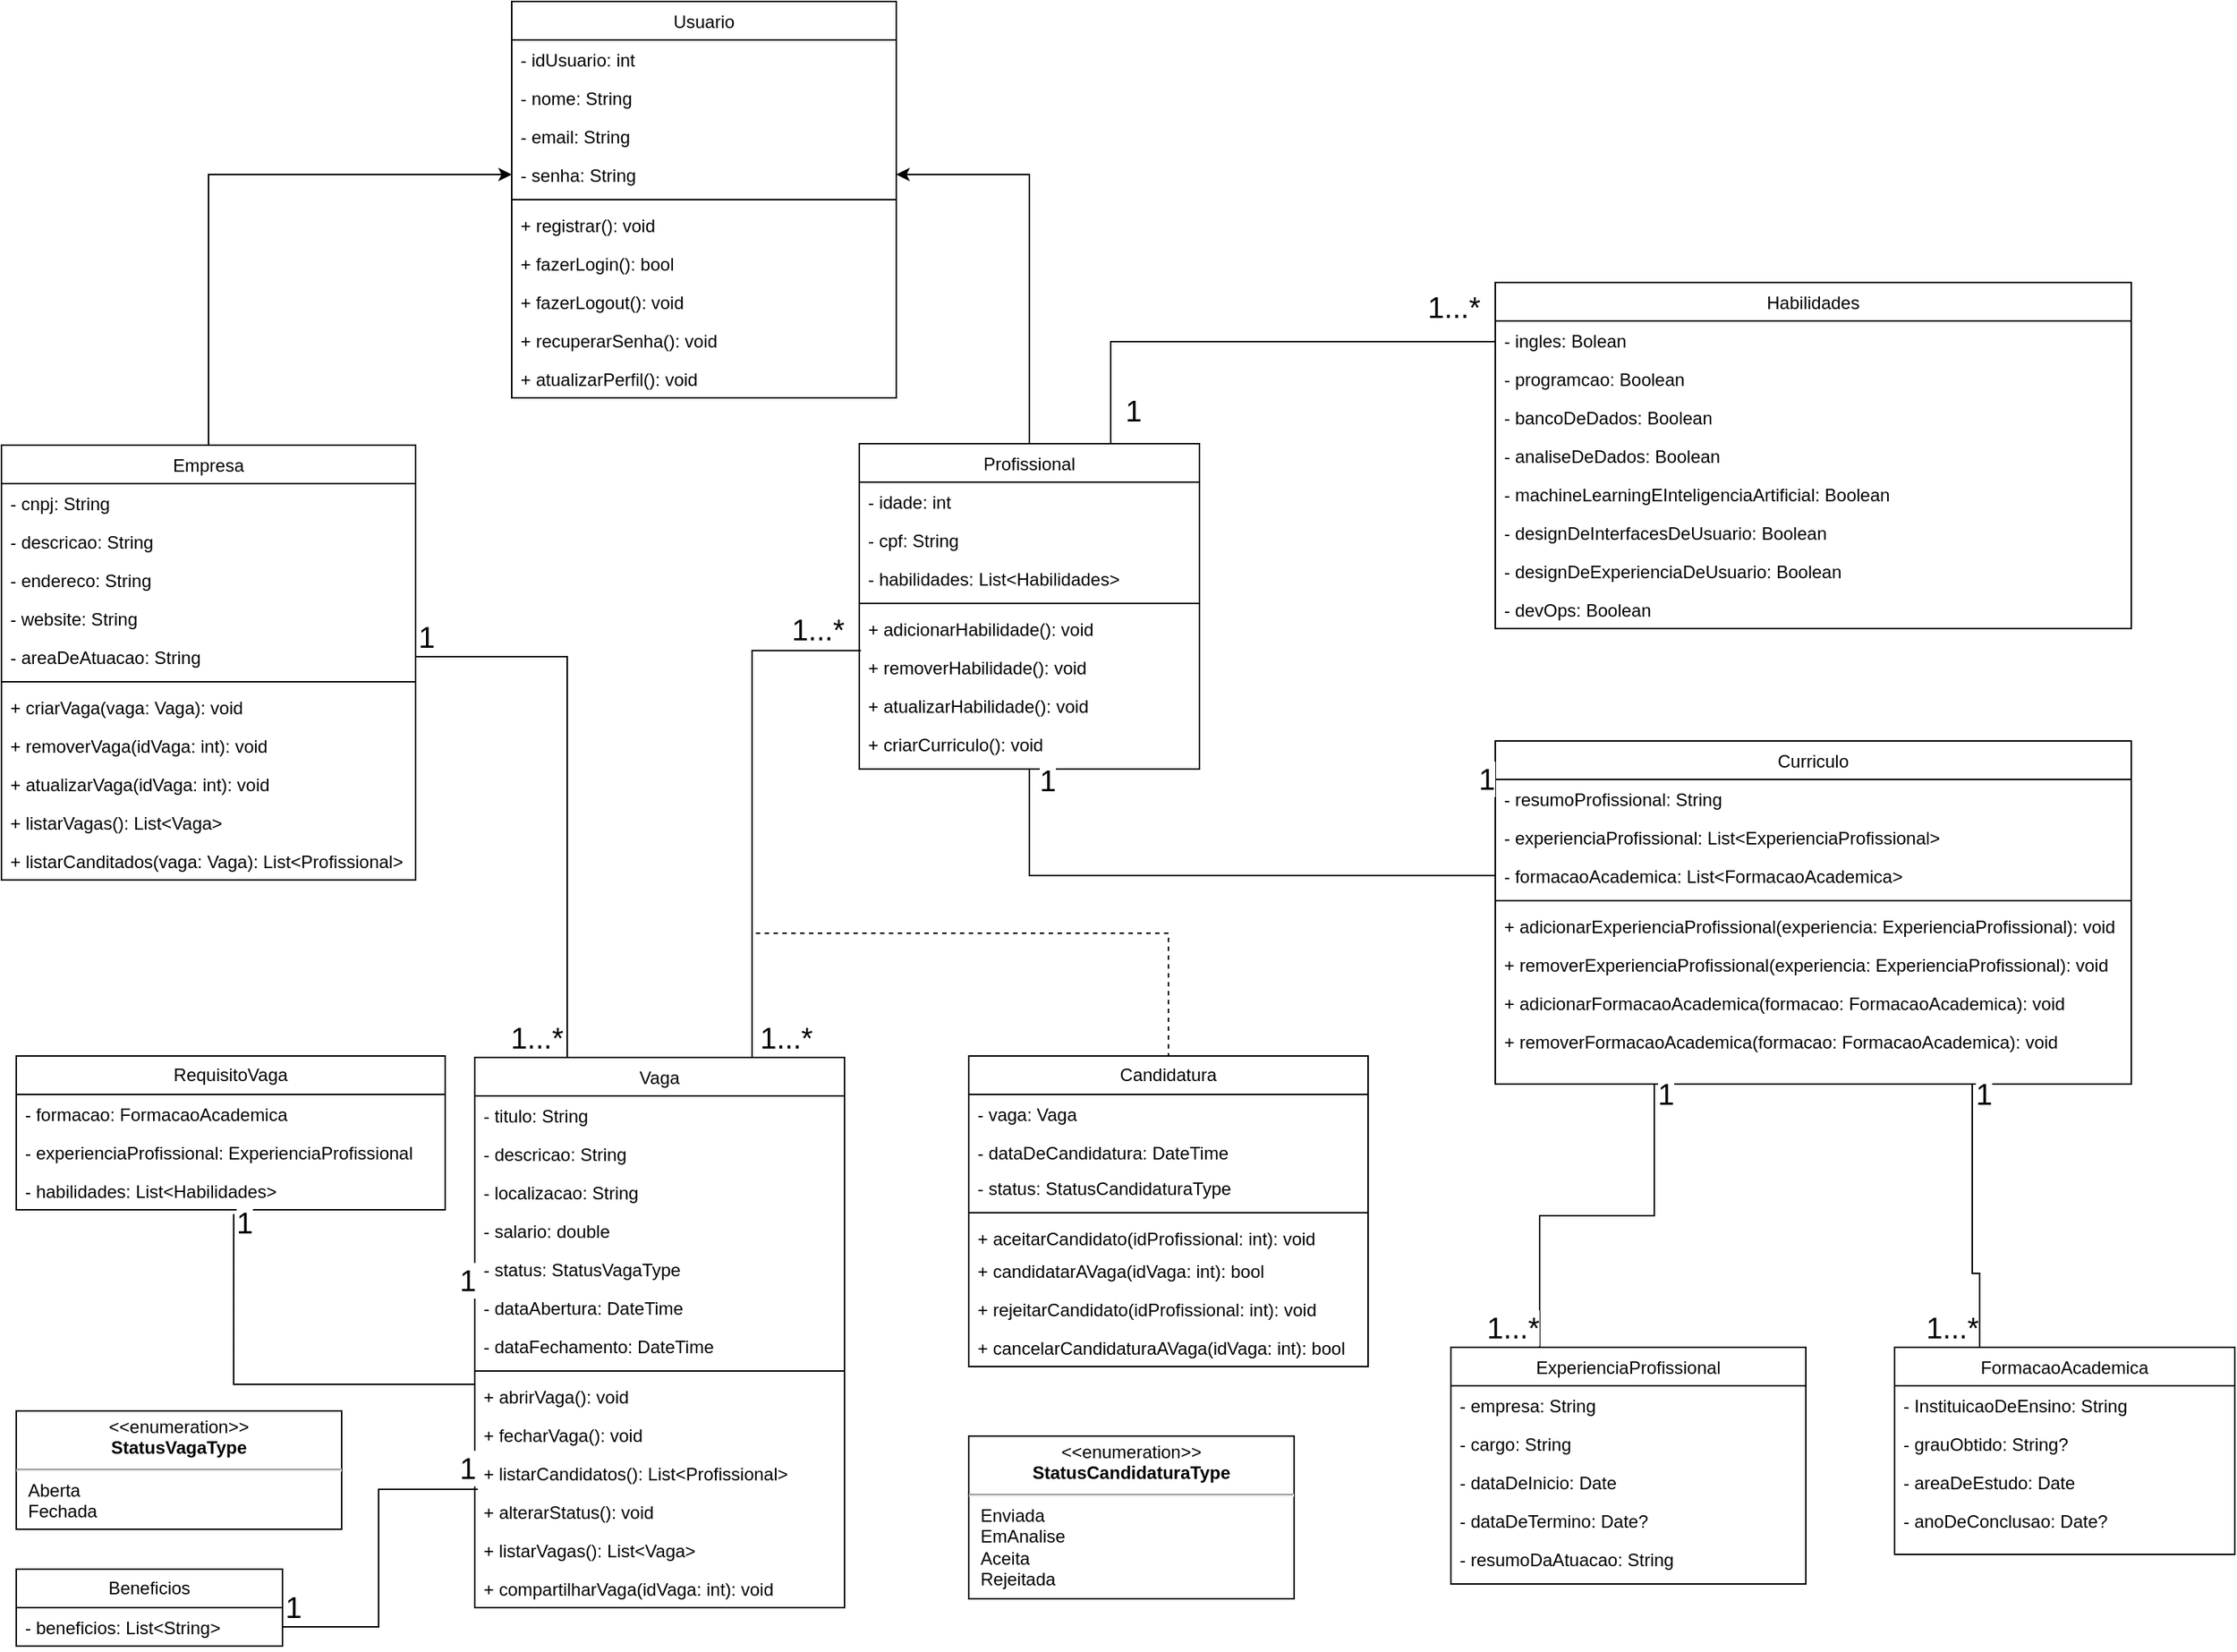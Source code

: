 <mxfile version="21.7.5" type="github">
  <diagram id="C5RBs43oDa-KdzZeNtuy" name="Page-1">
    <mxGraphModel dx="1434" dy="830" grid="1" gridSize="10" guides="1" tooltips="1" connect="1" arrows="1" fold="1" page="1" pageScale="1" pageWidth="827" pageHeight="1169" math="0" shadow="0">
      <root>
        <mxCell id="WIyWlLk6GJQsqaUBKTNV-0" />
        <mxCell id="WIyWlLk6GJQsqaUBKTNV-1" parent="WIyWlLk6GJQsqaUBKTNV-0" />
        <mxCell id="zkfFHV4jXpPFQw0GAbJ--0" value="Usuario" style="swimlane;fontStyle=0;align=center;verticalAlign=top;childLayout=stackLayout;horizontal=1;startSize=26;horizontalStack=0;resizeParent=1;resizeLast=0;collapsible=1;marginBottom=0;rounded=0;shadow=0;strokeWidth=1;" parent="WIyWlLk6GJQsqaUBKTNV-1" vertex="1">
          <mxGeometry x="455" y="28" width="260" height="268" as="geometry">
            <mxRectangle x="230" y="140" width="160" height="26" as="alternateBounds" />
          </mxGeometry>
        </mxCell>
        <mxCell id="4uDgGDQvQovnwqgLlLWQ-7" value="- idUsuario: int" style="text;align=left;verticalAlign=top;spacingLeft=4;spacingRight=4;overflow=hidden;rotatable=0;points=[[0,0.5],[1,0.5]];portConstraint=eastwest;" parent="zkfFHV4jXpPFQw0GAbJ--0" vertex="1">
          <mxGeometry y="26" width="260" height="26" as="geometry" />
        </mxCell>
        <mxCell id="zkfFHV4jXpPFQw0GAbJ--1" value="- nome: String" style="text;align=left;verticalAlign=top;spacingLeft=4;spacingRight=4;overflow=hidden;rotatable=0;points=[[0,0.5],[1,0.5]];portConstraint=eastwest;" parent="zkfFHV4jXpPFQw0GAbJ--0" vertex="1">
          <mxGeometry y="52" width="260" height="26" as="geometry" />
        </mxCell>
        <mxCell id="4uDgGDQvQovnwqgLlLWQ-32" value="- email: String" style="text;align=left;verticalAlign=top;spacingLeft=4;spacingRight=4;overflow=hidden;rotatable=0;points=[[0,0.5],[1,0.5]];portConstraint=eastwest;rounded=0;shadow=0;html=0;" parent="zkfFHV4jXpPFQw0GAbJ--0" vertex="1">
          <mxGeometry y="78" width="260" height="26" as="geometry" />
        </mxCell>
        <mxCell id="4uDgGDQvQovnwqgLlLWQ-8" value="- senha: String" style="text;align=left;verticalAlign=top;spacingLeft=4;spacingRight=4;overflow=hidden;rotatable=0;points=[[0,0.5],[1,0.5]];portConstraint=eastwest;rounded=0;shadow=0;html=0;" parent="zkfFHV4jXpPFQw0GAbJ--0" vertex="1">
          <mxGeometry y="104" width="260" height="26" as="geometry" />
        </mxCell>
        <mxCell id="4uDgGDQvQovnwqgLlLWQ-10" value="" style="line;html=1;strokeWidth=1;align=left;verticalAlign=middle;spacingTop=-1;spacingLeft=3;spacingRight=3;rotatable=0;labelPosition=right;points=[];portConstraint=eastwest;" parent="zkfFHV4jXpPFQw0GAbJ--0" vertex="1">
          <mxGeometry y="130" width="260" height="8" as="geometry" />
        </mxCell>
        <mxCell id="f13m-bQgGiQjfYcMRLaF-1" value="+ registrar(): void  " style="text;align=left;verticalAlign=top;spacingLeft=4;spacingRight=4;overflow=hidden;rotatable=0;points=[[0,0.5],[1,0.5]];portConstraint=eastwest;rounded=0;shadow=0;html=0;" parent="zkfFHV4jXpPFQw0GAbJ--0" vertex="1">
          <mxGeometry y="138" width="260" height="26" as="geometry" />
        </mxCell>
        <mxCell id="4uDgGDQvQovnwqgLlLWQ-34" value="+ fazerLogin(): bool " style="text;align=left;verticalAlign=top;spacingLeft=4;spacingRight=4;overflow=hidden;rotatable=0;points=[[0,0.5],[1,0.5]];portConstraint=eastwest;rounded=0;shadow=0;html=0;" parent="zkfFHV4jXpPFQw0GAbJ--0" vertex="1">
          <mxGeometry y="164" width="260" height="26" as="geometry" />
        </mxCell>
        <mxCell id="4uDgGDQvQovnwqgLlLWQ-35" value="+ fazerLogout(): void  " style="text;align=left;verticalAlign=top;spacingLeft=4;spacingRight=4;overflow=hidden;rotatable=0;points=[[0,0.5],[1,0.5]];portConstraint=eastwest;rounded=0;shadow=0;html=0;" parent="zkfFHV4jXpPFQw0GAbJ--0" vertex="1">
          <mxGeometry y="190" width="260" height="26" as="geometry" />
        </mxCell>
        <mxCell id="4uDgGDQvQovnwqgLlLWQ-64" value="+ recuperarSenha(): void" style="text;align=left;verticalAlign=top;spacingLeft=4;spacingRight=4;overflow=hidden;rotatable=0;points=[[0,0.5],[1,0.5]];portConstraint=eastwest;rounded=0;shadow=0;html=0;" parent="zkfFHV4jXpPFQw0GAbJ--0" vertex="1">
          <mxGeometry y="216" width="260" height="26" as="geometry" />
        </mxCell>
        <mxCell id="4uDgGDQvQovnwqgLlLWQ-9" value="+ atualizarPerfil(): void" style="text;align=left;verticalAlign=top;spacingLeft=4;spacingRight=4;overflow=hidden;rotatable=0;points=[[0,0.5],[1,0.5]];portConstraint=eastwest;rounded=0;shadow=0;html=0;" parent="zkfFHV4jXpPFQw0GAbJ--0" vertex="1">
          <mxGeometry y="242" width="260" height="26" as="geometry" />
        </mxCell>
        <mxCell id="vXgj52aU75gePnKb1QTl-6" style="edgeStyle=orthogonalEdgeStyle;rounded=0;orthogonalLoop=1;jettySize=auto;html=1;exitX=0.5;exitY=0;exitDx=0;exitDy=0;entryX=0;entryY=0.5;entryDx=0;entryDy=0;" parent="WIyWlLk6GJQsqaUBKTNV-1" source="zkfFHV4jXpPFQw0GAbJ--6" target="4uDgGDQvQovnwqgLlLWQ-8" edge="1">
          <mxGeometry relative="1" as="geometry">
            <mxPoint x="550" y="208" as="targetPoint" />
          </mxGeometry>
        </mxCell>
        <mxCell id="zkfFHV4jXpPFQw0GAbJ--6" value="Empresa" style="swimlane;fontStyle=0;align=center;verticalAlign=top;childLayout=stackLayout;horizontal=1;startSize=26;horizontalStack=0;resizeParent=1;resizeLast=0;collapsible=1;marginBottom=0;rounded=0;shadow=0;strokeWidth=1;" parent="WIyWlLk6GJQsqaUBKTNV-1" vertex="1">
          <mxGeometry x="110" y="328" width="280" height="294" as="geometry">
            <mxRectangle x="50" y="330" width="160" height="26" as="alternateBounds" />
          </mxGeometry>
        </mxCell>
        <mxCell id="zkfFHV4jXpPFQw0GAbJ--7" value="- cnpj: String" style="text;align=left;verticalAlign=top;spacingLeft=4;spacingRight=4;overflow=hidden;rotatable=0;points=[[0,0.5],[1,0.5]];portConstraint=eastwest;" parent="zkfFHV4jXpPFQw0GAbJ--6" vertex="1">
          <mxGeometry y="26" width="280" height="26" as="geometry" />
        </mxCell>
        <mxCell id="4uDgGDQvQovnwqgLlLWQ-36" value="- descricao: String" style="text;align=left;verticalAlign=top;spacingLeft=4;spacingRight=4;overflow=hidden;rotatable=0;points=[[0,0.5],[1,0.5]];portConstraint=eastwest;" parent="zkfFHV4jXpPFQw0GAbJ--6" vertex="1">
          <mxGeometry y="52" width="280" height="26" as="geometry" />
        </mxCell>
        <mxCell id="4uDgGDQvQovnwqgLlLWQ-2" value="- endereco: String" style="text;align=left;verticalAlign=top;spacingLeft=4;spacingRight=4;overflow=hidden;rotatable=0;points=[[0,0.5],[1,0.5]];portConstraint=eastwest;rounded=0;shadow=0;html=0;" parent="zkfFHV4jXpPFQw0GAbJ--6" vertex="1">
          <mxGeometry y="78" width="280" height="26" as="geometry" />
        </mxCell>
        <mxCell id="zkfFHV4jXpPFQw0GAbJ--8" value="- website: String" style="text;align=left;verticalAlign=top;spacingLeft=4;spacingRight=4;overflow=hidden;rotatable=0;points=[[0,0.5],[1,0.5]];portConstraint=eastwest;rounded=0;shadow=0;html=0;" parent="zkfFHV4jXpPFQw0GAbJ--6" vertex="1">
          <mxGeometry y="104" width="280" height="26" as="geometry" />
        </mxCell>
        <mxCell id="4uDgGDQvQovnwqgLlLWQ-18" value="- areaDeAtuacao: String" style="text;align=left;verticalAlign=top;spacingLeft=4;spacingRight=4;overflow=hidden;rotatable=0;points=[[0,0.5],[1,0.5]];portConstraint=eastwest;rounded=0;shadow=0;html=0;" parent="zkfFHV4jXpPFQw0GAbJ--6" vertex="1">
          <mxGeometry y="130" width="280" height="26" as="geometry" />
        </mxCell>
        <mxCell id="4uDgGDQvQovnwqgLlLWQ-4" value="" style="line;html=1;strokeWidth=1;align=left;verticalAlign=middle;spacingTop=-1;spacingLeft=3;spacingRight=3;rotatable=0;labelPosition=right;points=[];portConstraint=eastwest;" parent="zkfFHV4jXpPFQw0GAbJ--6" vertex="1">
          <mxGeometry y="156" width="280" height="8" as="geometry" />
        </mxCell>
        <mxCell id="4uDgGDQvQovnwqgLlLWQ-5" value="+ criarVaga(vaga: Vaga): void&#xa;" style="text;align=left;verticalAlign=top;spacingLeft=4;spacingRight=4;overflow=hidden;rotatable=0;points=[[0,0.5],[1,0.5]];portConstraint=eastwest;rounded=0;shadow=0;html=0;" parent="zkfFHV4jXpPFQw0GAbJ--6" vertex="1">
          <mxGeometry y="164" width="280" height="26" as="geometry" />
        </mxCell>
        <mxCell id="4uDgGDQvQovnwqgLlLWQ-37" value="+ removerVaga(idVaga: int): void " style="text;align=left;verticalAlign=top;spacingLeft=4;spacingRight=4;overflow=hidden;rotatable=0;points=[[0,0.5],[1,0.5]];portConstraint=eastwest;rounded=0;shadow=0;html=0;" parent="zkfFHV4jXpPFQw0GAbJ--6" vertex="1">
          <mxGeometry y="190" width="280" height="26" as="geometry" />
        </mxCell>
        <mxCell id="cgtOT6tKwcPBLXiA23HD-3" value="+ atualizarVaga(idVaga: int): void " style="text;align=left;verticalAlign=top;spacingLeft=4;spacingRight=4;overflow=hidden;rotatable=0;points=[[0,0.5],[1,0.5]];portConstraint=eastwest;rounded=0;shadow=0;html=0;" parent="zkfFHV4jXpPFQw0GAbJ--6" vertex="1">
          <mxGeometry y="216" width="280" height="26" as="geometry" />
        </mxCell>
        <mxCell id="4uDgGDQvQovnwqgLlLWQ-38" value="+ listarVagas(): List&lt;Vaga&gt;" style="text;align=left;verticalAlign=top;spacingLeft=4;spacingRight=4;overflow=hidden;rotatable=0;points=[[0,0.5],[1,0.5]];portConstraint=eastwest;rounded=0;shadow=0;html=0;" parent="zkfFHV4jXpPFQw0GAbJ--6" vertex="1">
          <mxGeometry y="242" width="280" height="26" as="geometry" />
        </mxCell>
        <mxCell id="f13m-bQgGiQjfYcMRLaF-44" value="+ listarCanditados(vaga: Vaga): List&lt;Profissional&gt;" style="text;align=left;verticalAlign=top;spacingLeft=4;spacingRight=4;overflow=hidden;rotatable=0;points=[[0,0.5],[1,0.5]];portConstraint=eastwest;rounded=0;shadow=0;html=0;" parent="zkfFHV4jXpPFQw0GAbJ--6" vertex="1">
          <mxGeometry y="268" width="280" height="26" as="geometry" />
        </mxCell>
        <mxCell id="4uDgGDQvQovnwqgLlLWQ-0" value="&lt;p style=&quot;margin:0px;margin-top:4px;text-align:center;&quot;&gt;&amp;lt;&amp;lt;enumeration&amp;gt;&amp;gt;&lt;br&gt;&lt;b&gt;StatusVagaType&lt;/b&gt;&lt;/p&gt;&lt;hr&gt;&lt;p style=&quot;margin:0px;margin-left:8px;text-align:left;&quot;&gt;Aberta&lt;br&gt;Fechada&lt;/p&gt;" style="shape=rect;html=1;overflow=fill;whiteSpace=wrap;" parent="WIyWlLk6GJQsqaUBKTNV-1" vertex="1">
          <mxGeometry x="120" y="981" width="220" height="80" as="geometry" />
        </mxCell>
        <mxCell id="vXgj52aU75gePnKb1QTl-7" style="edgeStyle=orthogonalEdgeStyle;rounded=0;orthogonalLoop=1;jettySize=auto;html=1;entryX=1;entryY=0.5;entryDx=0;entryDy=0;" parent="WIyWlLk6GJQsqaUBKTNV-1" source="4uDgGDQvQovnwqgLlLWQ-11" target="4uDgGDQvQovnwqgLlLWQ-8" edge="1">
          <mxGeometry relative="1" as="geometry" />
        </mxCell>
        <mxCell id="4uDgGDQvQovnwqgLlLWQ-11" value="Profissional" style="swimlane;fontStyle=0;align=center;verticalAlign=top;childLayout=stackLayout;horizontal=1;startSize=26;horizontalStack=0;resizeParent=1;resizeLast=0;collapsible=1;marginBottom=0;rounded=0;shadow=0;strokeWidth=1;" parent="WIyWlLk6GJQsqaUBKTNV-1" vertex="1">
          <mxGeometry x="690" y="327" width="230" height="220" as="geometry">
            <mxRectangle x="400" y="320" width="160" height="26" as="alternateBounds" />
          </mxGeometry>
        </mxCell>
        <mxCell id="4uDgGDQvQovnwqgLlLWQ-31" value="- idade: int" style="text;align=left;verticalAlign=top;spacingLeft=4;spacingRight=4;overflow=hidden;rotatable=0;points=[[0,0.5],[1,0.5]];portConstraint=eastwest;rounded=0;shadow=0;html=0;" parent="4uDgGDQvQovnwqgLlLWQ-11" vertex="1">
          <mxGeometry y="26" width="230" height="26" as="geometry" />
        </mxCell>
        <mxCell id="jIB4RymhbzWQisO5B4Tc-18" value="- cpf: String" style="text;align=left;verticalAlign=top;spacingLeft=4;spacingRight=4;overflow=hidden;rotatable=0;points=[[0,0.5],[1,0.5]];portConstraint=eastwest;rounded=0;shadow=0;html=0;" parent="4uDgGDQvQovnwqgLlLWQ-11" vertex="1">
          <mxGeometry y="52" width="230" height="26" as="geometry" />
        </mxCell>
        <mxCell id="4uDgGDQvQovnwqgLlLWQ-27" value="- habilidades: List&lt;Habilidades&gt;" style="text;align=left;verticalAlign=top;spacingLeft=4;spacingRight=4;overflow=hidden;rotatable=0;points=[[0,0.5],[1,0.5]];portConstraint=eastwest;rounded=0;shadow=0;html=0;" parent="4uDgGDQvQovnwqgLlLWQ-11" vertex="1">
          <mxGeometry y="78" width="230" height="26" as="geometry" />
        </mxCell>
        <mxCell id="4uDgGDQvQovnwqgLlLWQ-16" value="" style="line;html=1;strokeWidth=1;align=left;verticalAlign=middle;spacingTop=-1;spacingLeft=3;spacingRight=3;rotatable=0;labelPosition=right;points=[];portConstraint=eastwest;" parent="4uDgGDQvQovnwqgLlLWQ-11" vertex="1">
          <mxGeometry y="104" width="230" height="8" as="geometry" />
        </mxCell>
        <mxCell id="4uDgGDQvQovnwqgLlLWQ-54" value="+ adicionarHabilidade(): void&#xa;" style="text;align=left;verticalAlign=top;spacingLeft=4;spacingRight=4;overflow=hidden;rotatable=0;points=[[0,0.5],[1,0.5]];portConstraint=eastwest;rounded=0;shadow=0;html=0;" parent="4uDgGDQvQovnwqgLlLWQ-11" vertex="1">
          <mxGeometry y="112" width="230" height="26" as="geometry" />
        </mxCell>
        <mxCell id="eWM72MZ_hjP157QhjTCd-11" value="+ removerHabilidade(): void&#xa;" style="text;align=left;verticalAlign=top;spacingLeft=4;spacingRight=4;overflow=hidden;rotatable=0;points=[[0,0.5],[1,0.5]];portConstraint=eastwest;rounded=0;shadow=0;html=0;" parent="4uDgGDQvQovnwqgLlLWQ-11" vertex="1">
          <mxGeometry y="138" width="230" height="26" as="geometry" />
        </mxCell>
        <mxCell id="cgtOT6tKwcPBLXiA23HD-0" value="+ atualizarHabilidade(): void" style="text;align=left;verticalAlign=top;spacingLeft=4;spacingRight=4;overflow=hidden;rotatable=0;points=[[0,0.5],[1,0.5]];portConstraint=eastwest;rounded=0;shadow=0;html=0;" parent="4uDgGDQvQovnwqgLlLWQ-11" vertex="1">
          <mxGeometry y="164" width="230" height="26" as="geometry" />
        </mxCell>
        <mxCell id="f13m-bQgGiQjfYcMRLaF-2" value="+ criarCurriculo(): void" style="text;align=left;verticalAlign=top;spacingLeft=4;spacingRight=4;overflow=hidden;rotatable=0;points=[[0,0.5],[1,0.5]];portConstraint=eastwest;rounded=0;shadow=0;html=0;" parent="4uDgGDQvQovnwqgLlLWQ-11" vertex="1">
          <mxGeometry y="190" width="230" height="26" as="geometry" />
        </mxCell>
        <mxCell id="4uDgGDQvQovnwqgLlLWQ-19" value="Vaga" style="swimlane;fontStyle=0;align=center;verticalAlign=top;childLayout=stackLayout;horizontal=1;startSize=26;horizontalStack=0;resizeParent=1;resizeLast=0;collapsible=1;marginBottom=0;rounded=0;shadow=0;strokeWidth=1;" parent="WIyWlLk6GJQsqaUBKTNV-1" vertex="1">
          <mxGeometry x="430" y="742" width="250" height="372" as="geometry">
            <mxRectangle x="50" y="630" width="160" height="26" as="alternateBounds" />
          </mxGeometry>
        </mxCell>
        <mxCell id="4uDgGDQvQovnwqgLlLWQ-20" value="- titulo: String" style="text;align=left;verticalAlign=top;spacingLeft=4;spacingRight=4;overflow=hidden;rotatable=0;points=[[0,0.5],[1,0.5]];portConstraint=eastwest;" parent="4uDgGDQvQovnwqgLlLWQ-19" vertex="1">
          <mxGeometry y="26" width="250" height="26" as="geometry" />
        </mxCell>
        <mxCell id="4uDgGDQvQovnwqgLlLWQ-21" value="- descricao: String" style="text;align=left;verticalAlign=top;spacingLeft=4;spacingRight=4;overflow=hidden;rotatable=0;points=[[0,0.5],[1,0.5]];portConstraint=eastwest;rounded=0;shadow=0;html=0;" parent="4uDgGDQvQovnwqgLlLWQ-19" vertex="1">
          <mxGeometry y="52" width="250" height="26" as="geometry" />
        </mxCell>
        <mxCell id="4uDgGDQvQovnwqgLlLWQ-40" value="- localizacao: String" style="text;align=left;verticalAlign=top;spacingLeft=4;spacingRight=4;overflow=hidden;rotatable=0;points=[[0,0.5],[1,0.5]];portConstraint=eastwest;rounded=0;shadow=0;html=0;" parent="4uDgGDQvQovnwqgLlLWQ-19" vertex="1">
          <mxGeometry y="78" width="250" height="26" as="geometry" />
        </mxCell>
        <mxCell id="f13m-bQgGiQjfYcMRLaF-48" value="- salario:&amp;nbsp;double" style="text;strokeColor=none;fillColor=none;align=left;verticalAlign=top;spacingLeft=4;spacingRight=4;overflow=hidden;rotatable=0;points=[[0,0.5],[1,0.5]];portConstraint=eastwest;whiteSpace=wrap;html=1;" parent="4uDgGDQvQovnwqgLlLWQ-19" vertex="1">
          <mxGeometry y="104" width="250" height="26" as="geometry" />
        </mxCell>
        <mxCell id="4uDgGDQvQovnwqgLlLWQ-52" value="- status: StatusVagaType" style="text;align=left;verticalAlign=top;spacingLeft=4;spacingRight=4;overflow=hidden;rotatable=0;points=[[0,0.5],[1,0.5]];portConstraint=eastwest;rounded=0;shadow=0;html=0;" parent="4uDgGDQvQovnwqgLlLWQ-19" vertex="1">
          <mxGeometry y="130" width="250" height="26" as="geometry" />
        </mxCell>
        <mxCell id="4uDgGDQvQovnwqgLlLWQ-43" value="- dataAbertura: DateTime" style="text;align=left;verticalAlign=top;spacingLeft=4;spacingRight=4;overflow=hidden;rotatable=0;points=[[0,0.5],[1,0.5]];portConstraint=eastwest;rounded=0;shadow=0;html=0;" parent="4uDgGDQvQovnwqgLlLWQ-19" vertex="1">
          <mxGeometry y="156" width="250" height="26" as="geometry" />
        </mxCell>
        <mxCell id="4uDgGDQvQovnwqgLlLWQ-41" value="- dataFechamento: DateTime" style="text;align=left;verticalAlign=top;spacingLeft=4;spacingRight=4;overflow=hidden;rotatable=0;points=[[0,0.5],[1,0.5]];portConstraint=eastwest;rounded=0;shadow=0;html=0;" parent="4uDgGDQvQovnwqgLlLWQ-19" vertex="1">
          <mxGeometry y="182" width="250" height="26" as="geometry" />
        </mxCell>
        <mxCell id="4uDgGDQvQovnwqgLlLWQ-25" value="" style="line;html=1;strokeWidth=1;align=left;verticalAlign=middle;spacingTop=-1;spacingLeft=3;spacingRight=3;rotatable=0;labelPosition=right;points=[];portConstraint=eastwest;" parent="4uDgGDQvQovnwqgLlLWQ-19" vertex="1">
          <mxGeometry y="208" width="250" height="8" as="geometry" />
        </mxCell>
        <mxCell id="4uDgGDQvQovnwqgLlLWQ-45" value="+ abrirVaga(): void " style="text;align=left;verticalAlign=top;spacingLeft=4;spacingRight=4;overflow=hidden;rotatable=0;points=[[0,0.5],[1,0.5]];portConstraint=eastwest;rounded=0;shadow=0;html=0;" parent="4uDgGDQvQovnwqgLlLWQ-19" vertex="1">
          <mxGeometry y="216" width="250" height="26" as="geometry" />
        </mxCell>
        <mxCell id="4uDgGDQvQovnwqgLlLWQ-46" value="+ fecharVaga(): void " style="text;align=left;verticalAlign=top;spacingLeft=4;spacingRight=4;overflow=hidden;rotatable=0;points=[[0,0.5],[1,0.5]];portConstraint=eastwest;rounded=0;shadow=0;html=0;" parent="4uDgGDQvQovnwqgLlLWQ-19" vertex="1">
          <mxGeometry y="242" width="250" height="26" as="geometry" />
        </mxCell>
        <mxCell id="4uDgGDQvQovnwqgLlLWQ-47" value="+ listarCandidatos(): List&lt;Profissional&gt;" style="text;align=left;verticalAlign=top;spacingLeft=4;spacingRight=4;overflow=hidden;rotatable=0;points=[[0,0.5],[1,0.5]];portConstraint=eastwest;rounded=0;shadow=0;html=0;" parent="4uDgGDQvQovnwqgLlLWQ-19" vertex="1">
          <mxGeometry y="268" width="250" height="26" as="geometry" />
        </mxCell>
        <mxCell id="eWM72MZ_hjP157QhjTCd-2" value="+ alterarStatus(): void" style="text;align=left;verticalAlign=top;spacingLeft=4;spacingRight=4;overflow=hidden;rotatable=0;points=[[0,0.5],[1,0.5]];portConstraint=eastwest;rounded=0;shadow=0;html=0;" parent="4uDgGDQvQovnwqgLlLWQ-19" vertex="1">
          <mxGeometry y="294" width="250" height="26" as="geometry" />
        </mxCell>
        <mxCell id="4uDgGDQvQovnwqgLlLWQ-58" value="+ listarVagas(): List&lt;Vaga&gt;" style="text;align=left;verticalAlign=top;spacingLeft=4;spacingRight=4;overflow=hidden;rotatable=0;points=[[0,0.5],[1,0.5]];portConstraint=eastwest;rounded=0;shadow=0;html=0;" parent="4uDgGDQvQovnwqgLlLWQ-19" vertex="1">
          <mxGeometry y="320" width="250" height="26" as="geometry" />
        </mxCell>
        <mxCell id="4uDgGDQvQovnwqgLlLWQ-63" value="+ compartilharVaga(idVaga: int): void" style="text;align=left;verticalAlign=top;spacingLeft=4;spacingRight=4;overflow=hidden;rotatable=0;points=[[0,0.5],[1,0.5]];portConstraint=eastwest;rounded=0;shadow=0;html=0;" parent="4uDgGDQvQovnwqgLlLWQ-19" vertex="1">
          <mxGeometry y="346" width="250" height="26" as="geometry" />
        </mxCell>
        <mxCell id="jzrNyIMTzpLRvtY5C_nk-0" value="RequisitoVaga" style="swimlane;fontStyle=0;childLayout=stackLayout;horizontal=1;startSize=26;fillColor=none;horizontalStack=0;resizeParent=1;resizeParentMax=0;resizeLast=0;collapsible=1;marginBottom=0;whiteSpace=wrap;html=1;" parent="WIyWlLk6GJQsqaUBKTNV-1" vertex="1">
          <mxGeometry x="120" y="741" width="290" height="104" as="geometry">
            <mxRectangle x="320" y="976" width="90" height="30" as="alternateBounds" />
          </mxGeometry>
        </mxCell>
        <mxCell id="jzrNyIMTzpLRvtY5C_nk-5" value="- formacao: FormacaoAcademica" style="text;align=left;verticalAlign=top;spacingLeft=4;spacingRight=4;overflow=hidden;rotatable=0;points=[[0,0.5],[1,0.5]];portConstraint=eastwest;rounded=0;shadow=0;html=0;" parent="jzrNyIMTzpLRvtY5C_nk-0" vertex="1">
          <mxGeometry y="26" width="290" height="26" as="geometry" />
        </mxCell>
        <mxCell id="jzrNyIMTzpLRvtY5C_nk-6" value="- experienciaProfissional: ExperienciaProfissional" style="text;align=left;verticalAlign=top;spacingLeft=4;spacingRight=4;overflow=hidden;rotatable=0;points=[[0,0.5],[1,0.5]];portConstraint=eastwest;rounded=0;shadow=0;html=0;" parent="jzrNyIMTzpLRvtY5C_nk-0" vertex="1">
          <mxGeometry y="52" width="290" height="26" as="geometry" />
        </mxCell>
        <mxCell id="jzrNyIMTzpLRvtY5C_nk-7" value="- habilidades: List&lt;Habilidades&gt;" style="text;align=left;verticalAlign=top;spacingLeft=4;spacingRight=4;overflow=hidden;rotatable=0;points=[[0,0.5],[1,0.5]];portConstraint=eastwest;rounded=0;shadow=0;html=0;" parent="jzrNyIMTzpLRvtY5C_nk-0" vertex="1">
          <mxGeometry y="78" width="290" height="26" as="geometry" />
        </mxCell>
        <mxCell id="eWM72MZ_hjP157QhjTCd-3" value="Candidatura" style="swimlane;fontStyle=0;childLayout=stackLayout;horizontal=1;startSize=26;fillColor=none;horizontalStack=0;resizeParent=1;resizeParentMax=0;resizeLast=0;collapsible=1;marginBottom=0;whiteSpace=wrap;html=1;" parent="WIyWlLk6GJQsqaUBKTNV-1" vertex="1">
          <mxGeometry x="764" y="741" width="270" height="210" as="geometry">
            <mxRectangle x="320" y="976" width="90" height="30" as="alternateBounds" />
          </mxGeometry>
        </mxCell>
        <mxCell id="eWM72MZ_hjP157QhjTCd-8" value="- vaga: Vaga" style="text;align=left;verticalAlign=top;spacingLeft=4;spacingRight=4;overflow=hidden;rotatable=0;points=[[0,0.5],[1,0.5]];portConstraint=eastwest;rounded=0;shadow=0;html=0;" parent="eWM72MZ_hjP157QhjTCd-3" vertex="1">
          <mxGeometry y="26" width="270" height="26" as="geometry" />
        </mxCell>
        <mxCell id="eWM72MZ_hjP157QhjTCd-7" value="- dataDeCandidatura: DateTime" style="text;align=left;verticalAlign=top;spacingLeft=4;spacingRight=4;overflow=hidden;rotatable=0;points=[[0,0.5],[1,0.5]];portConstraint=eastwest;rounded=0;shadow=0;html=0;" parent="eWM72MZ_hjP157QhjTCd-3" vertex="1">
          <mxGeometry y="52" width="270" height="24" as="geometry" />
        </mxCell>
        <mxCell id="f13m-bQgGiQjfYcMRLaF-51" value="- status: StatusCandidaturaType" style="text;align=left;verticalAlign=top;spacingLeft=4;spacingRight=4;overflow=hidden;rotatable=0;points=[[0,0.5],[1,0.5]];portConstraint=eastwest;rounded=0;shadow=0;html=0;" parent="eWM72MZ_hjP157QhjTCd-3" vertex="1">
          <mxGeometry y="76" width="270" height="26" as="geometry" />
        </mxCell>
        <mxCell id="eWM72MZ_hjP157QhjTCd-10" value="" style="line;html=1;strokeWidth=1;align=left;verticalAlign=middle;spacingTop=-1;spacingLeft=3;spacingRight=3;rotatable=0;labelPosition=right;points=[];portConstraint=eastwest;" parent="eWM72MZ_hjP157QhjTCd-3" vertex="1">
          <mxGeometry y="102" width="270" height="8" as="geometry" />
        </mxCell>
        <mxCell id="4uDgGDQvQovnwqgLlLWQ-48" value=" + aceitarCandidato(idProfissional: int): void " style="text;align=left;verticalAlign=top;spacingLeft=4;spacingRight=4;overflow=hidden;rotatable=0;points=[[0,0.5],[1,0.5]];portConstraint=eastwest;rounded=0;shadow=0;html=0;" parent="eWM72MZ_hjP157QhjTCd-3" vertex="1">
          <mxGeometry y="110" width="270" height="22" as="geometry" />
        </mxCell>
        <mxCell id="4uDgGDQvQovnwqgLlLWQ-59" value="+ candidatarAVaga(idVaga: int): bool " style="text;align=left;verticalAlign=top;spacingLeft=4;spacingRight=4;overflow=hidden;rotatable=0;points=[[0,0.5],[1,0.5]];portConstraint=eastwest;rounded=0;shadow=0;html=0;" parent="eWM72MZ_hjP157QhjTCd-3" vertex="1">
          <mxGeometry y="132" width="270" height="26" as="geometry" />
        </mxCell>
        <mxCell id="4uDgGDQvQovnwqgLlLWQ-49" value="+ rejeitarCandidato(idProfissional: int): void" style="text;align=left;verticalAlign=top;spacingLeft=4;spacingRight=4;overflow=hidden;rotatable=0;points=[[0,0.5],[1,0.5]];portConstraint=eastwest;rounded=0;shadow=0;html=0;" parent="eWM72MZ_hjP157QhjTCd-3" vertex="1">
          <mxGeometry y="158" width="270" height="26" as="geometry" />
        </mxCell>
        <mxCell id="4uDgGDQvQovnwqgLlLWQ-60" value="+ cancelarCandidaturaAVaga(idVaga: int): bool " style="text;align=left;verticalAlign=top;spacingLeft=4;spacingRight=4;overflow=hidden;rotatable=0;points=[[0,0.5],[1,0.5]];portConstraint=eastwest;rounded=0;shadow=0;html=0;" parent="eWM72MZ_hjP157QhjTCd-3" vertex="1">
          <mxGeometry y="184" width="270" height="26" as="geometry" />
        </mxCell>
        <mxCell id="f13m-bQgGiQjfYcMRLaF-6" value="Curriculo" style="swimlane;fontStyle=0;align=center;verticalAlign=top;childLayout=stackLayout;horizontal=1;startSize=26;horizontalStack=0;resizeParent=1;resizeLast=0;collapsible=1;marginBottom=0;rounded=0;shadow=0;strokeWidth=1;" parent="WIyWlLk6GJQsqaUBKTNV-1" vertex="1">
          <mxGeometry x="1120" y="528" width="430" height="232" as="geometry">
            <mxRectangle x="50" y="630" width="160" height="26" as="alternateBounds" />
          </mxGeometry>
        </mxCell>
        <mxCell id="f13m-bQgGiQjfYcMRLaF-9" value="- resumoProfissional: String" style="text;align=left;verticalAlign=top;spacingLeft=4;spacingRight=4;overflow=hidden;rotatable=0;points=[[0,0.5],[1,0.5]];portConstraint=eastwest;rounded=0;shadow=0;html=0;" parent="f13m-bQgGiQjfYcMRLaF-6" vertex="1">
          <mxGeometry y="26" width="430" height="26" as="geometry" />
        </mxCell>
        <mxCell id="f13m-bQgGiQjfYcMRLaF-10" value="- experienciaProfissional: List&lt;ExperienciaProfissional&gt;" style="text;align=left;verticalAlign=top;spacingLeft=4;spacingRight=4;overflow=hidden;rotatable=0;points=[[0,0.5],[1,0.5]];portConstraint=eastwest;rounded=0;shadow=0;html=0;" parent="f13m-bQgGiQjfYcMRLaF-6" vertex="1">
          <mxGeometry y="52" width="430" height="26" as="geometry" />
        </mxCell>
        <mxCell id="f13m-bQgGiQjfYcMRLaF-23" value="- formacaoAcademica: List&lt;FormacaoAcademica&gt;" style="text;align=left;verticalAlign=top;spacingLeft=4;spacingRight=4;overflow=hidden;rotatable=0;points=[[0,0.5],[1,0.5]];portConstraint=eastwest;rounded=0;shadow=0;html=0;" parent="f13m-bQgGiQjfYcMRLaF-6" vertex="1">
          <mxGeometry y="78" width="430" height="26" as="geometry" />
        </mxCell>
        <mxCell id="f13m-bQgGiQjfYcMRLaF-16" value="" style="line;html=1;strokeWidth=1;align=left;verticalAlign=middle;spacingTop=-1;spacingLeft=3;spacingRight=3;rotatable=0;labelPosition=right;points=[];portConstraint=eastwest;" parent="f13m-bQgGiQjfYcMRLaF-6" vertex="1">
          <mxGeometry y="104" width="430" height="8" as="geometry" />
        </mxCell>
        <mxCell id="f13m-bQgGiQjfYcMRLaF-17" value="+ adicionarExperienciaProfissional(experiencia: ExperienciaProfissional): void" style="text;align=left;verticalAlign=top;spacingLeft=4;spacingRight=4;overflow=hidden;rotatable=0;points=[[0,0.5],[1,0.5]];portConstraint=eastwest;rounded=0;shadow=0;html=0;" parent="f13m-bQgGiQjfYcMRLaF-6" vertex="1">
          <mxGeometry y="112" width="430" height="26" as="geometry" />
        </mxCell>
        <mxCell id="f13m-bQgGiQjfYcMRLaF-24" value="+ removerExperienciaProfissional(experiencia: ExperienciaProfissional): void" style="text;align=left;verticalAlign=top;spacingLeft=4;spacingRight=4;overflow=hidden;rotatable=0;points=[[0,0.5],[1,0.5]];portConstraint=eastwest;rounded=0;shadow=0;html=0;" parent="f13m-bQgGiQjfYcMRLaF-6" vertex="1">
          <mxGeometry y="138" width="430" height="26" as="geometry" />
        </mxCell>
        <mxCell id="f13m-bQgGiQjfYcMRLaF-25" value="+ adicionarFormacaoAcademica(formacao: FormacaoAcademica): void" style="text;align=left;verticalAlign=top;spacingLeft=4;spacingRight=4;overflow=hidden;rotatable=0;points=[[0,0.5],[1,0.5]];portConstraint=eastwest;rounded=0;shadow=0;html=0;" parent="f13m-bQgGiQjfYcMRLaF-6" vertex="1">
          <mxGeometry y="164" width="430" height="26" as="geometry" />
        </mxCell>
        <mxCell id="f13m-bQgGiQjfYcMRLaF-26" value="+ removerFormacaoAcademica(formacao: FormacaoAcademica): void" style="text;align=left;verticalAlign=top;spacingLeft=4;spacingRight=4;overflow=hidden;rotatable=0;points=[[0,0.5],[1,0.5]];portConstraint=eastwest;rounded=0;shadow=0;html=0;" parent="f13m-bQgGiQjfYcMRLaF-6" vertex="1">
          <mxGeometry y="190" width="430" height="26" as="geometry" />
        </mxCell>
        <mxCell id="f13m-bQgGiQjfYcMRLaF-27" value="ExperienciaProfissional" style="swimlane;fontStyle=0;align=center;verticalAlign=top;childLayout=stackLayout;horizontal=1;startSize=26;horizontalStack=0;resizeParent=1;resizeLast=0;collapsible=1;marginBottom=0;rounded=0;shadow=0;strokeWidth=1;" parent="WIyWlLk6GJQsqaUBKTNV-1" vertex="1">
          <mxGeometry x="1090" y="938" width="240" height="160" as="geometry">
            <mxRectangle x="50" y="630" width="160" height="26" as="alternateBounds" />
          </mxGeometry>
        </mxCell>
        <mxCell id="f13m-bQgGiQjfYcMRLaF-28" value="- empresa: String" style="text;align=left;verticalAlign=top;spacingLeft=4;spacingRight=4;overflow=hidden;rotatable=0;points=[[0,0.5],[1,0.5]];portConstraint=eastwest;" parent="f13m-bQgGiQjfYcMRLaF-27" vertex="1">
          <mxGeometry y="26" width="240" height="26" as="geometry" />
        </mxCell>
        <mxCell id="f13m-bQgGiQjfYcMRLaF-29" value="- cargo: String" style="text;align=left;verticalAlign=top;spacingLeft=4;spacingRight=4;overflow=hidden;rotatable=0;points=[[0,0.5],[1,0.5]];portConstraint=eastwest;" parent="f13m-bQgGiQjfYcMRLaF-27" vertex="1">
          <mxGeometry y="52" width="240" height="26" as="geometry" />
        </mxCell>
        <mxCell id="f13m-bQgGiQjfYcMRLaF-30" value="- dataDeInicio: Date" style="text;align=left;verticalAlign=top;spacingLeft=4;spacingRight=4;overflow=hidden;rotatable=0;points=[[0,0.5],[1,0.5]];portConstraint=eastwest;rounded=0;shadow=0;html=0;" parent="f13m-bQgGiQjfYcMRLaF-27" vertex="1">
          <mxGeometry y="78" width="240" height="26" as="geometry" />
        </mxCell>
        <mxCell id="f13m-bQgGiQjfYcMRLaF-31" value="- dataDeTermino: Date?" style="text;align=left;verticalAlign=top;spacingLeft=4;spacingRight=4;overflow=hidden;rotatable=0;points=[[0,0.5],[1,0.5]];portConstraint=eastwest;rounded=0;shadow=0;html=0;" parent="f13m-bQgGiQjfYcMRLaF-27" vertex="1">
          <mxGeometry y="104" width="240" height="26" as="geometry" />
        </mxCell>
        <mxCell id="f13m-bQgGiQjfYcMRLaF-32" value="- resumoDaAtuacao: String" style="text;align=left;verticalAlign=top;spacingLeft=4;spacingRight=4;overflow=hidden;rotatable=0;points=[[0,0.5],[1,0.5]];portConstraint=eastwest;rounded=0;shadow=0;html=0;" parent="f13m-bQgGiQjfYcMRLaF-27" vertex="1">
          <mxGeometry y="130" width="240" height="26" as="geometry" />
        </mxCell>
        <mxCell id="f13m-bQgGiQjfYcMRLaF-38" value="FormacaoAcademica" style="swimlane;fontStyle=0;align=center;verticalAlign=top;childLayout=stackLayout;horizontal=1;startSize=26;horizontalStack=0;resizeParent=1;resizeLast=0;collapsible=1;marginBottom=0;rounded=0;shadow=0;strokeWidth=1;" parent="WIyWlLk6GJQsqaUBKTNV-1" vertex="1">
          <mxGeometry x="1390" y="938" width="230" height="140" as="geometry">
            <mxRectangle x="50" y="630" width="160" height="26" as="alternateBounds" />
          </mxGeometry>
        </mxCell>
        <mxCell id="f13m-bQgGiQjfYcMRLaF-39" value="- InstituicaoDeEnsino: String" style="text;align=left;verticalAlign=top;spacingLeft=4;spacingRight=4;overflow=hidden;rotatable=0;points=[[0,0.5],[1,0.5]];portConstraint=eastwest;" parent="f13m-bQgGiQjfYcMRLaF-38" vertex="1">
          <mxGeometry y="26" width="230" height="26" as="geometry" />
        </mxCell>
        <mxCell id="f13m-bQgGiQjfYcMRLaF-40" value="- grauObtido: String?" style="text;align=left;verticalAlign=top;spacingLeft=4;spacingRight=4;overflow=hidden;rotatable=0;points=[[0,0.5],[1,0.5]];portConstraint=eastwest;" parent="f13m-bQgGiQjfYcMRLaF-38" vertex="1">
          <mxGeometry y="52" width="230" height="26" as="geometry" />
        </mxCell>
        <mxCell id="f13m-bQgGiQjfYcMRLaF-41" value="- areaDeEstudo: Date" style="text;align=left;verticalAlign=top;spacingLeft=4;spacingRight=4;overflow=hidden;rotatable=0;points=[[0,0.5],[1,0.5]];portConstraint=eastwest;rounded=0;shadow=0;html=0;" parent="f13m-bQgGiQjfYcMRLaF-38" vertex="1">
          <mxGeometry y="78" width="230" height="26" as="geometry" />
        </mxCell>
        <mxCell id="f13m-bQgGiQjfYcMRLaF-42" value="- anoDeConclusao: Date?" style="text;align=left;verticalAlign=top;spacingLeft=4;spacingRight=4;overflow=hidden;rotatable=0;points=[[0,0.5],[1,0.5]];portConstraint=eastwest;rounded=0;shadow=0;html=0;" parent="f13m-bQgGiQjfYcMRLaF-38" vertex="1">
          <mxGeometry y="104" width="230" height="30" as="geometry" />
        </mxCell>
        <mxCell id="f13m-bQgGiQjfYcMRLaF-47" value="Beneficios" style="swimlane;fontStyle=0;childLayout=stackLayout;horizontal=1;startSize=26;fillColor=none;horizontalStack=0;resizeParent=1;resizeParentMax=0;resizeLast=0;collapsible=1;marginBottom=0;whiteSpace=wrap;html=1;" parent="WIyWlLk6GJQsqaUBKTNV-1" vertex="1">
          <mxGeometry x="120" y="1088" width="180" height="52" as="geometry" />
        </mxCell>
        <mxCell id="f13m-bQgGiQjfYcMRLaF-49" value="- beneficios: List&amp;lt;String&amp;gt;" style="text;strokeColor=none;fillColor=none;align=left;verticalAlign=top;spacingLeft=4;spacingRight=4;overflow=hidden;rotatable=0;points=[[0,0.5],[1,0.5]];portConstraint=eastwest;whiteSpace=wrap;html=1;" parent="f13m-bQgGiQjfYcMRLaF-47" vertex="1">
          <mxGeometry y="26" width="180" height="26" as="geometry" />
        </mxCell>
        <mxCell id="f13m-bQgGiQjfYcMRLaF-52" value="&lt;p style=&quot;margin:0px;margin-top:4px;text-align:center;&quot;&gt;&amp;lt;&amp;lt;enumeration&amp;gt;&amp;gt;&lt;br&gt;&lt;b&gt;StatusCandidaturaType&lt;/b&gt;&lt;/p&gt;&lt;hr&gt;&lt;p style=&quot;margin:0px;margin-left:8px;text-align:left;&quot;&gt;Enviada&lt;br&gt;EmAnalise&lt;br&gt;Aceita&lt;br&gt;Rejeitada&lt;/p&gt;" style="shape=rect;html=1;overflow=fill;whiteSpace=wrap;" parent="WIyWlLk6GJQsqaUBKTNV-1" vertex="1">
          <mxGeometry x="764" y="998" width="220" height="110" as="geometry" />
        </mxCell>
        <mxCell id="vXgj52aU75gePnKb1QTl-12" value="" style="endArrow=none;html=1;edgeStyle=orthogonalEdgeStyle;rounded=0;exitX=1;exitY=0.5;exitDx=0;exitDy=0;entryX=0.25;entryY=0;entryDx=0;entryDy=0;" parent="WIyWlLk6GJQsqaUBKTNV-1" source="4uDgGDQvQovnwqgLlLWQ-18" target="4uDgGDQvQovnwqgLlLWQ-19" edge="1">
          <mxGeometry relative="1" as="geometry">
            <mxPoint x="310" y="568" as="sourcePoint" />
            <mxPoint x="470" y="568" as="targetPoint" />
          </mxGeometry>
        </mxCell>
        <mxCell id="vXgj52aU75gePnKb1QTl-13" value="1" style="edgeLabel;resizable=0;html=1;align=left;verticalAlign=bottom;fontSize=20;" parent="vXgj52aU75gePnKb1QTl-12" connectable="0" vertex="1">
          <mxGeometry x="-1" relative="1" as="geometry" />
        </mxCell>
        <mxCell id="vXgj52aU75gePnKb1QTl-14" value="1...*" style="edgeLabel;resizable=0;html=1;align=right;verticalAlign=bottom;fontSize=20;" parent="vXgj52aU75gePnKb1QTl-12" connectable="0" vertex="1">
          <mxGeometry x="1" relative="1" as="geometry">
            <mxPoint x="-2" as="offset" />
          </mxGeometry>
        </mxCell>
        <mxCell id="vXgj52aU75gePnKb1QTl-15" value="" style="endArrow=none;html=1;edgeStyle=orthogonalEdgeStyle;rounded=0;exitX=0.75;exitY=0;exitDx=0;exitDy=0;entryX=0.005;entryY=0.072;entryDx=0;entryDy=0;entryPerimeter=0;" parent="WIyWlLk6GJQsqaUBKTNV-1" source="4uDgGDQvQovnwqgLlLWQ-19" target="eWM72MZ_hjP157QhjTCd-11" edge="1">
          <mxGeometry relative="1" as="geometry">
            <mxPoint x="1130" y="758" as="sourcePoint" />
            <mxPoint x="1290" y="758" as="targetPoint" />
          </mxGeometry>
        </mxCell>
        <mxCell id="vXgj52aU75gePnKb1QTl-16" value="1...*" style="edgeLabel;resizable=0;html=1;align=left;verticalAlign=bottom;fontSize=20;" parent="vXgj52aU75gePnKb1QTl-15" connectable="0" vertex="1">
          <mxGeometry x="-1" relative="1" as="geometry">
            <mxPoint x="3" as="offset" />
          </mxGeometry>
        </mxCell>
        <mxCell id="vXgj52aU75gePnKb1QTl-17" value="1...*" style="edgeLabel;resizable=0;html=1;align=right;verticalAlign=bottom;fontSize=20;" parent="vXgj52aU75gePnKb1QTl-15" connectable="0" vertex="1">
          <mxGeometry x="1" relative="1" as="geometry">
            <mxPoint x="-11" as="offset" />
          </mxGeometry>
        </mxCell>
        <mxCell id="vXgj52aU75gePnKb1QTl-21" value="" style="endArrow=none;html=1;edgeStyle=orthogonalEdgeStyle;rounded=0;entryX=0.5;entryY=0;entryDx=0;entryDy=0;dashed=1;" parent="WIyWlLk6GJQsqaUBKTNV-1" target="eWM72MZ_hjP157QhjTCd-3" edge="1">
          <mxGeometry relative="1" as="geometry">
            <mxPoint x="620" y="658" as="sourcePoint" />
            <mxPoint x="660" y="798" as="targetPoint" />
            <Array as="points">
              <mxPoint x="620" y="658" />
              <mxPoint x="899" y="658" />
            </Array>
          </mxGeometry>
        </mxCell>
        <mxCell id="vXgj52aU75gePnKb1QTl-25" value="" style="endArrow=none;html=1;edgeStyle=orthogonalEdgeStyle;rounded=0;exitX=0.507;exitY=1.111;exitDx=0;exitDy=0;exitPerimeter=0;entryX=0;entryY=0.5;entryDx=0;entryDy=0;" parent="WIyWlLk6GJQsqaUBKTNV-1" source="jzrNyIMTzpLRvtY5C_nk-7" target="4uDgGDQvQovnwqgLlLWQ-43" edge="1">
          <mxGeometry relative="1" as="geometry">
            <mxPoint x="740" y="938" as="sourcePoint" />
            <mxPoint x="900" y="938" as="targetPoint" />
            <Array as="points">
              <mxPoint x="267" y="963" />
            </Array>
          </mxGeometry>
        </mxCell>
        <mxCell id="vXgj52aU75gePnKb1QTl-26" value="1" style="edgeLabel;resizable=0;html=1;align=left;verticalAlign=bottom;fontSize=20;" parent="vXgj52aU75gePnKb1QTl-25" connectable="0" vertex="1">
          <mxGeometry x="-1" relative="1" as="geometry">
            <mxPoint y="20" as="offset" />
          </mxGeometry>
        </mxCell>
        <mxCell id="vXgj52aU75gePnKb1QTl-27" value="1" style="edgeLabel;resizable=0;html=1;align=right;verticalAlign=bottom;fontSize=20;" parent="vXgj52aU75gePnKb1QTl-25" connectable="0" vertex="1">
          <mxGeometry x="1" relative="1" as="geometry">
            <mxPoint x="1" y="-5" as="offset" />
          </mxGeometry>
        </mxCell>
        <mxCell id="jIB4RymhbzWQisO5B4Tc-3" value="" style="endArrow=none;html=1;edgeStyle=orthogonalEdgeStyle;rounded=0;exitX=1;exitY=0.5;exitDx=0;exitDy=0;entryX=0.008;entryY=-0.077;entryDx=0;entryDy=0;entryPerimeter=0;" parent="WIyWlLk6GJQsqaUBKTNV-1" source="f13m-bQgGiQjfYcMRLaF-49" target="eWM72MZ_hjP157QhjTCd-2" edge="1">
          <mxGeometry relative="1" as="geometry">
            <mxPoint x="700" y="808" as="sourcePoint" />
            <mxPoint x="860" y="808" as="targetPoint" />
          </mxGeometry>
        </mxCell>
        <mxCell id="jIB4RymhbzWQisO5B4Tc-4" value="1" style="edgeLabel;resizable=0;html=1;align=left;verticalAlign=bottom;fontSize=20;" parent="jIB4RymhbzWQisO5B4Tc-3" connectable="0" vertex="1">
          <mxGeometry x="-1" relative="1" as="geometry" />
        </mxCell>
        <mxCell id="jIB4RymhbzWQisO5B4Tc-5" value="1" style="edgeLabel;resizable=0;html=1;align=right;verticalAlign=bottom;fontSize=20;" parent="jIB4RymhbzWQisO5B4Tc-3" connectable="0" vertex="1">
          <mxGeometry x="1" relative="1" as="geometry" />
        </mxCell>
        <mxCell id="jIB4RymhbzWQisO5B4Tc-8" value="" style="endArrow=none;html=1;edgeStyle=orthogonalEdgeStyle;rounded=0;exitX=0.5;exitY=1;exitDx=0;exitDy=0;entryX=0;entryY=0.5;entryDx=0;entryDy=0;" parent="WIyWlLk6GJQsqaUBKTNV-1" source="4uDgGDQvQovnwqgLlLWQ-11" target="f13m-bQgGiQjfYcMRLaF-9" edge="1">
          <mxGeometry relative="1" as="geometry">
            <mxPoint x="850" y="568" as="sourcePoint" />
            <mxPoint x="1010" y="568" as="targetPoint" />
            <Array as="points">
              <mxPoint x="805" y="619" />
            </Array>
          </mxGeometry>
        </mxCell>
        <mxCell id="jIB4RymhbzWQisO5B4Tc-9" value="1" style="edgeLabel;resizable=0;html=1;align=left;verticalAlign=bottom;fontSize=20;" parent="jIB4RymhbzWQisO5B4Tc-8" connectable="0" vertex="1">
          <mxGeometry x="-1" relative="1" as="geometry">
            <mxPoint x="5" y="21" as="offset" />
          </mxGeometry>
        </mxCell>
        <mxCell id="jIB4RymhbzWQisO5B4Tc-10" value="1" style="edgeLabel;resizable=0;html=1;align=right;verticalAlign=bottom;fontSize=20;" parent="jIB4RymhbzWQisO5B4Tc-8" connectable="0" vertex="1">
          <mxGeometry x="1" relative="1" as="geometry" />
        </mxCell>
        <mxCell id="jIB4RymhbzWQisO5B4Tc-12" value="" style="endArrow=none;html=1;edgeStyle=orthogonalEdgeStyle;rounded=0;exitX=0.25;exitY=1;exitDx=0;exitDy=0;entryX=0.25;entryY=0;entryDx=0;entryDy=0;" parent="WIyWlLk6GJQsqaUBKTNV-1" source="f13m-bQgGiQjfYcMRLaF-6" target="f13m-bQgGiQjfYcMRLaF-27" edge="1">
          <mxGeometry relative="1" as="geometry">
            <mxPoint x="1330" y="858" as="sourcePoint" />
            <mxPoint x="1490" y="858" as="targetPoint" />
          </mxGeometry>
        </mxCell>
        <mxCell id="jIB4RymhbzWQisO5B4Tc-13" value="1" style="edgeLabel;resizable=0;html=1;align=left;verticalAlign=bottom;fontSize=20;" parent="jIB4RymhbzWQisO5B4Tc-12" connectable="0" vertex="1">
          <mxGeometry x="-1" relative="1" as="geometry">
            <mxPoint y="20" as="offset" />
          </mxGeometry>
        </mxCell>
        <mxCell id="jIB4RymhbzWQisO5B4Tc-14" value="1...*" style="edgeLabel;resizable=0;html=1;align=right;verticalAlign=bottom;fontSize=20;" parent="jIB4RymhbzWQisO5B4Tc-12" connectable="0" vertex="1">
          <mxGeometry x="1" relative="1" as="geometry" />
        </mxCell>
        <mxCell id="jIB4RymhbzWQisO5B4Tc-15" value="" style="endArrow=none;html=1;edgeStyle=orthogonalEdgeStyle;rounded=0;exitX=0.75;exitY=1;exitDx=0;exitDy=0;entryX=0.25;entryY=0;entryDx=0;entryDy=0;" parent="WIyWlLk6GJQsqaUBKTNV-1" source="f13m-bQgGiQjfYcMRLaF-6" target="f13m-bQgGiQjfYcMRLaF-38" edge="1">
          <mxGeometry relative="1" as="geometry">
            <mxPoint x="1580" y="908" as="sourcePoint" />
            <mxPoint x="1740" y="918" as="targetPoint" />
            <Array as="points">
              <mxPoint x="1443" y="888" />
              <mxPoint x="1448" y="888" />
            </Array>
          </mxGeometry>
        </mxCell>
        <mxCell id="jIB4RymhbzWQisO5B4Tc-16" value="1" style="edgeLabel;resizable=0;html=1;align=left;verticalAlign=bottom;fontSize=20;" parent="jIB4RymhbzWQisO5B4Tc-15" connectable="0" vertex="1">
          <mxGeometry x="-1" relative="1" as="geometry">
            <mxPoint y="20" as="offset" />
          </mxGeometry>
        </mxCell>
        <mxCell id="jIB4RymhbzWQisO5B4Tc-17" value="1...*" style="edgeLabel;resizable=0;html=1;align=right;verticalAlign=bottom;fontSize=20;" parent="jIB4RymhbzWQisO5B4Tc-15" connectable="0" vertex="1">
          <mxGeometry x="1" relative="1" as="geometry" />
        </mxCell>
        <mxCell id="jIB4RymhbzWQisO5B4Tc-28" value="Habilidades" style="swimlane;fontStyle=0;align=center;verticalAlign=top;childLayout=stackLayout;horizontal=1;startSize=26;horizontalStack=0;resizeParent=1;resizeLast=0;collapsible=1;marginBottom=0;rounded=0;shadow=0;strokeWidth=1;" parent="WIyWlLk6GJQsqaUBKTNV-1" vertex="1">
          <mxGeometry x="1120" y="218" width="430" height="234" as="geometry">
            <mxRectangle x="50" y="630" width="160" height="26" as="alternateBounds" />
          </mxGeometry>
        </mxCell>
        <mxCell id="jIB4RymhbzWQisO5B4Tc-29" value="- ingles: Bolean" style="text;align=left;verticalAlign=top;spacingLeft=4;spacingRight=4;overflow=hidden;rotatable=0;points=[[0,0.5],[1,0.5]];portConstraint=eastwest;" parent="jIB4RymhbzWQisO5B4Tc-28" vertex="1">
          <mxGeometry y="26" width="430" height="26" as="geometry" />
        </mxCell>
        <mxCell id="jIB4RymhbzWQisO5B4Tc-30" value="- programcao: Boolean" style="text;align=left;verticalAlign=top;spacingLeft=4;spacingRight=4;overflow=hidden;rotatable=0;points=[[0,0.5],[1,0.5]];portConstraint=eastwest;" parent="jIB4RymhbzWQisO5B4Tc-28" vertex="1">
          <mxGeometry y="52" width="430" height="26" as="geometry" />
        </mxCell>
        <mxCell id="jIB4RymhbzWQisO5B4Tc-31" value="- bancoDeDados: Boolean" style="text;align=left;verticalAlign=top;spacingLeft=4;spacingRight=4;overflow=hidden;rotatable=0;points=[[0,0.5],[1,0.5]];portConstraint=eastwest;rounded=0;shadow=0;html=0;" parent="jIB4RymhbzWQisO5B4Tc-28" vertex="1">
          <mxGeometry y="78" width="430" height="26" as="geometry" />
        </mxCell>
        <mxCell id="jIB4RymhbzWQisO5B4Tc-36" value="- analiseDeDados: Boolean" style="text;align=left;verticalAlign=top;spacingLeft=4;spacingRight=4;overflow=hidden;rotatable=0;points=[[0,0.5],[1,0.5]];portConstraint=eastwest;rounded=0;shadow=0;html=0;" parent="jIB4RymhbzWQisO5B4Tc-28" vertex="1">
          <mxGeometry y="104" width="430" height="26" as="geometry" />
        </mxCell>
        <mxCell id="jIB4RymhbzWQisO5B4Tc-35" value="- machineLearningEInteligenciaArtificial: Boolean" style="text;align=left;verticalAlign=top;spacingLeft=4;spacingRight=4;overflow=hidden;rotatable=0;points=[[0,0.5],[1,0.5]];portConstraint=eastwest;rounded=0;shadow=0;html=0;" parent="jIB4RymhbzWQisO5B4Tc-28" vertex="1">
          <mxGeometry y="130" width="430" height="26" as="geometry" />
        </mxCell>
        <mxCell id="jIB4RymhbzWQisO5B4Tc-34" value="- designDeInterfacesDeUsuario: Boolean" style="text;align=left;verticalAlign=top;spacingLeft=4;spacingRight=4;overflow=hidden;rotatable=0;points=[[0,0.5],[1,0.5]];portConstraint=eastwest;rounded=0;shadow=0;html=0;" parent="jIB4RymhbzWQisO5B4Tc-28" vertex="1">
          <mxGeometry y="156" width="430" height="26" as="geometry" />
        </mxCell>
        <mxCell id="jIB4RymhbzWQisO5B4Tc-38" value="- designDeExperienciaDeUsuario: Boolean" style="text;align=left;verticalAlign=top;spacingLeft=4;spacingRight=4;overflow=hidden;rotatable=0;points=[[0,0.5],[1,0.5]];portConstraint=eastwest;rounded=0;shadow=0;html=0;" parent="jIB4RymhbzWQisO5B4Tc-28" vertex="1">
          <mxGeometry y="182" width="430" height="26" as="geometry" />
        </mxCell>
        <mxCell id="jIB4RymhbzWQisO5B4Tc-37" value="- devOps: Boolean" style="text;align=left;verticalAlign=top;spacingLeft=4;spacingRight=4;overflow=hidden;rotatable=0;points=[[0,0.5],[1,0.5]];portConstraint=eastwest;rounded=0;shadow=0;html=0;" parent="jIB4RymhbzWQisO5B4Tc-28" vertex="1">
          <mxGeometry y="208" width="430" height="26" as="geometry" />
        </mxCell>
        <mxCell id="jIB4RymhbzWQisO5B4Tc-39" value="" style="endArrow=none;html=1;edgeStyle=orthogonalEdgeStyle;rounded=0;exitX=0.75;exitY=0;exitDx=0;exitDy=0;entryX=0;entryY=0.5;entryDx=0;entryDy=0;" parent="WIyWlLk6GJQsqaUBKTNV-1" source="4uDgGDQvQovnwqgLlLWQ-11" target="jIB4RymhbzWQisO5B4Tc-31" edge="1">
          <mxGeometry relative="1" as="geometry">
            <mxPoint x="1026" y="88" as="sourcePoint" />
            <mxPoint x="1341" y="160" as="targetPoint" />
            <Array as="points">
              <mxPoint x="860" y="327" />
              <mxPoint x="860" y="258" />
              <mxPoint x="1120" y="258" />
            </Array>
          </mxGeometry>
        </mxCell>
        <mxCell id="jIB4RymhbzWQisO5B4Tc-40" value="1" style="edgeLabel;resizable=0;html=1;align=left;verticalAlign=bottom;fontSize=20;" parent="jIB4RymhbzWQisO5B4Tc-39" connectable="0" vertex="1">
          <mxGeometry x="-1" relative="1" as="geometry">
            <mxPoint x="5" y="-9" as="offset" />
          </mxGeometry>
        </mxCell>
        <mxCell id="jIB4RymhbzWQisO5B4Tc-41" value="1...*" style="edgeLabel;resizable=0;html=1;align=right;verticalAlign=bottom;fontSize=20;" parent="jIB4RymhbzWQisO5B4Tc-39" connectable="0" vertex="1">
          <mxGeometry x="1" relative="1" as="geometry">
            <mxPoint x="-10" y="-61" as="offset" />
          </mxGeometry>
        </mxCell>
      </root>
    </mxGraphModel>
  </diagram>
</mxfile>
